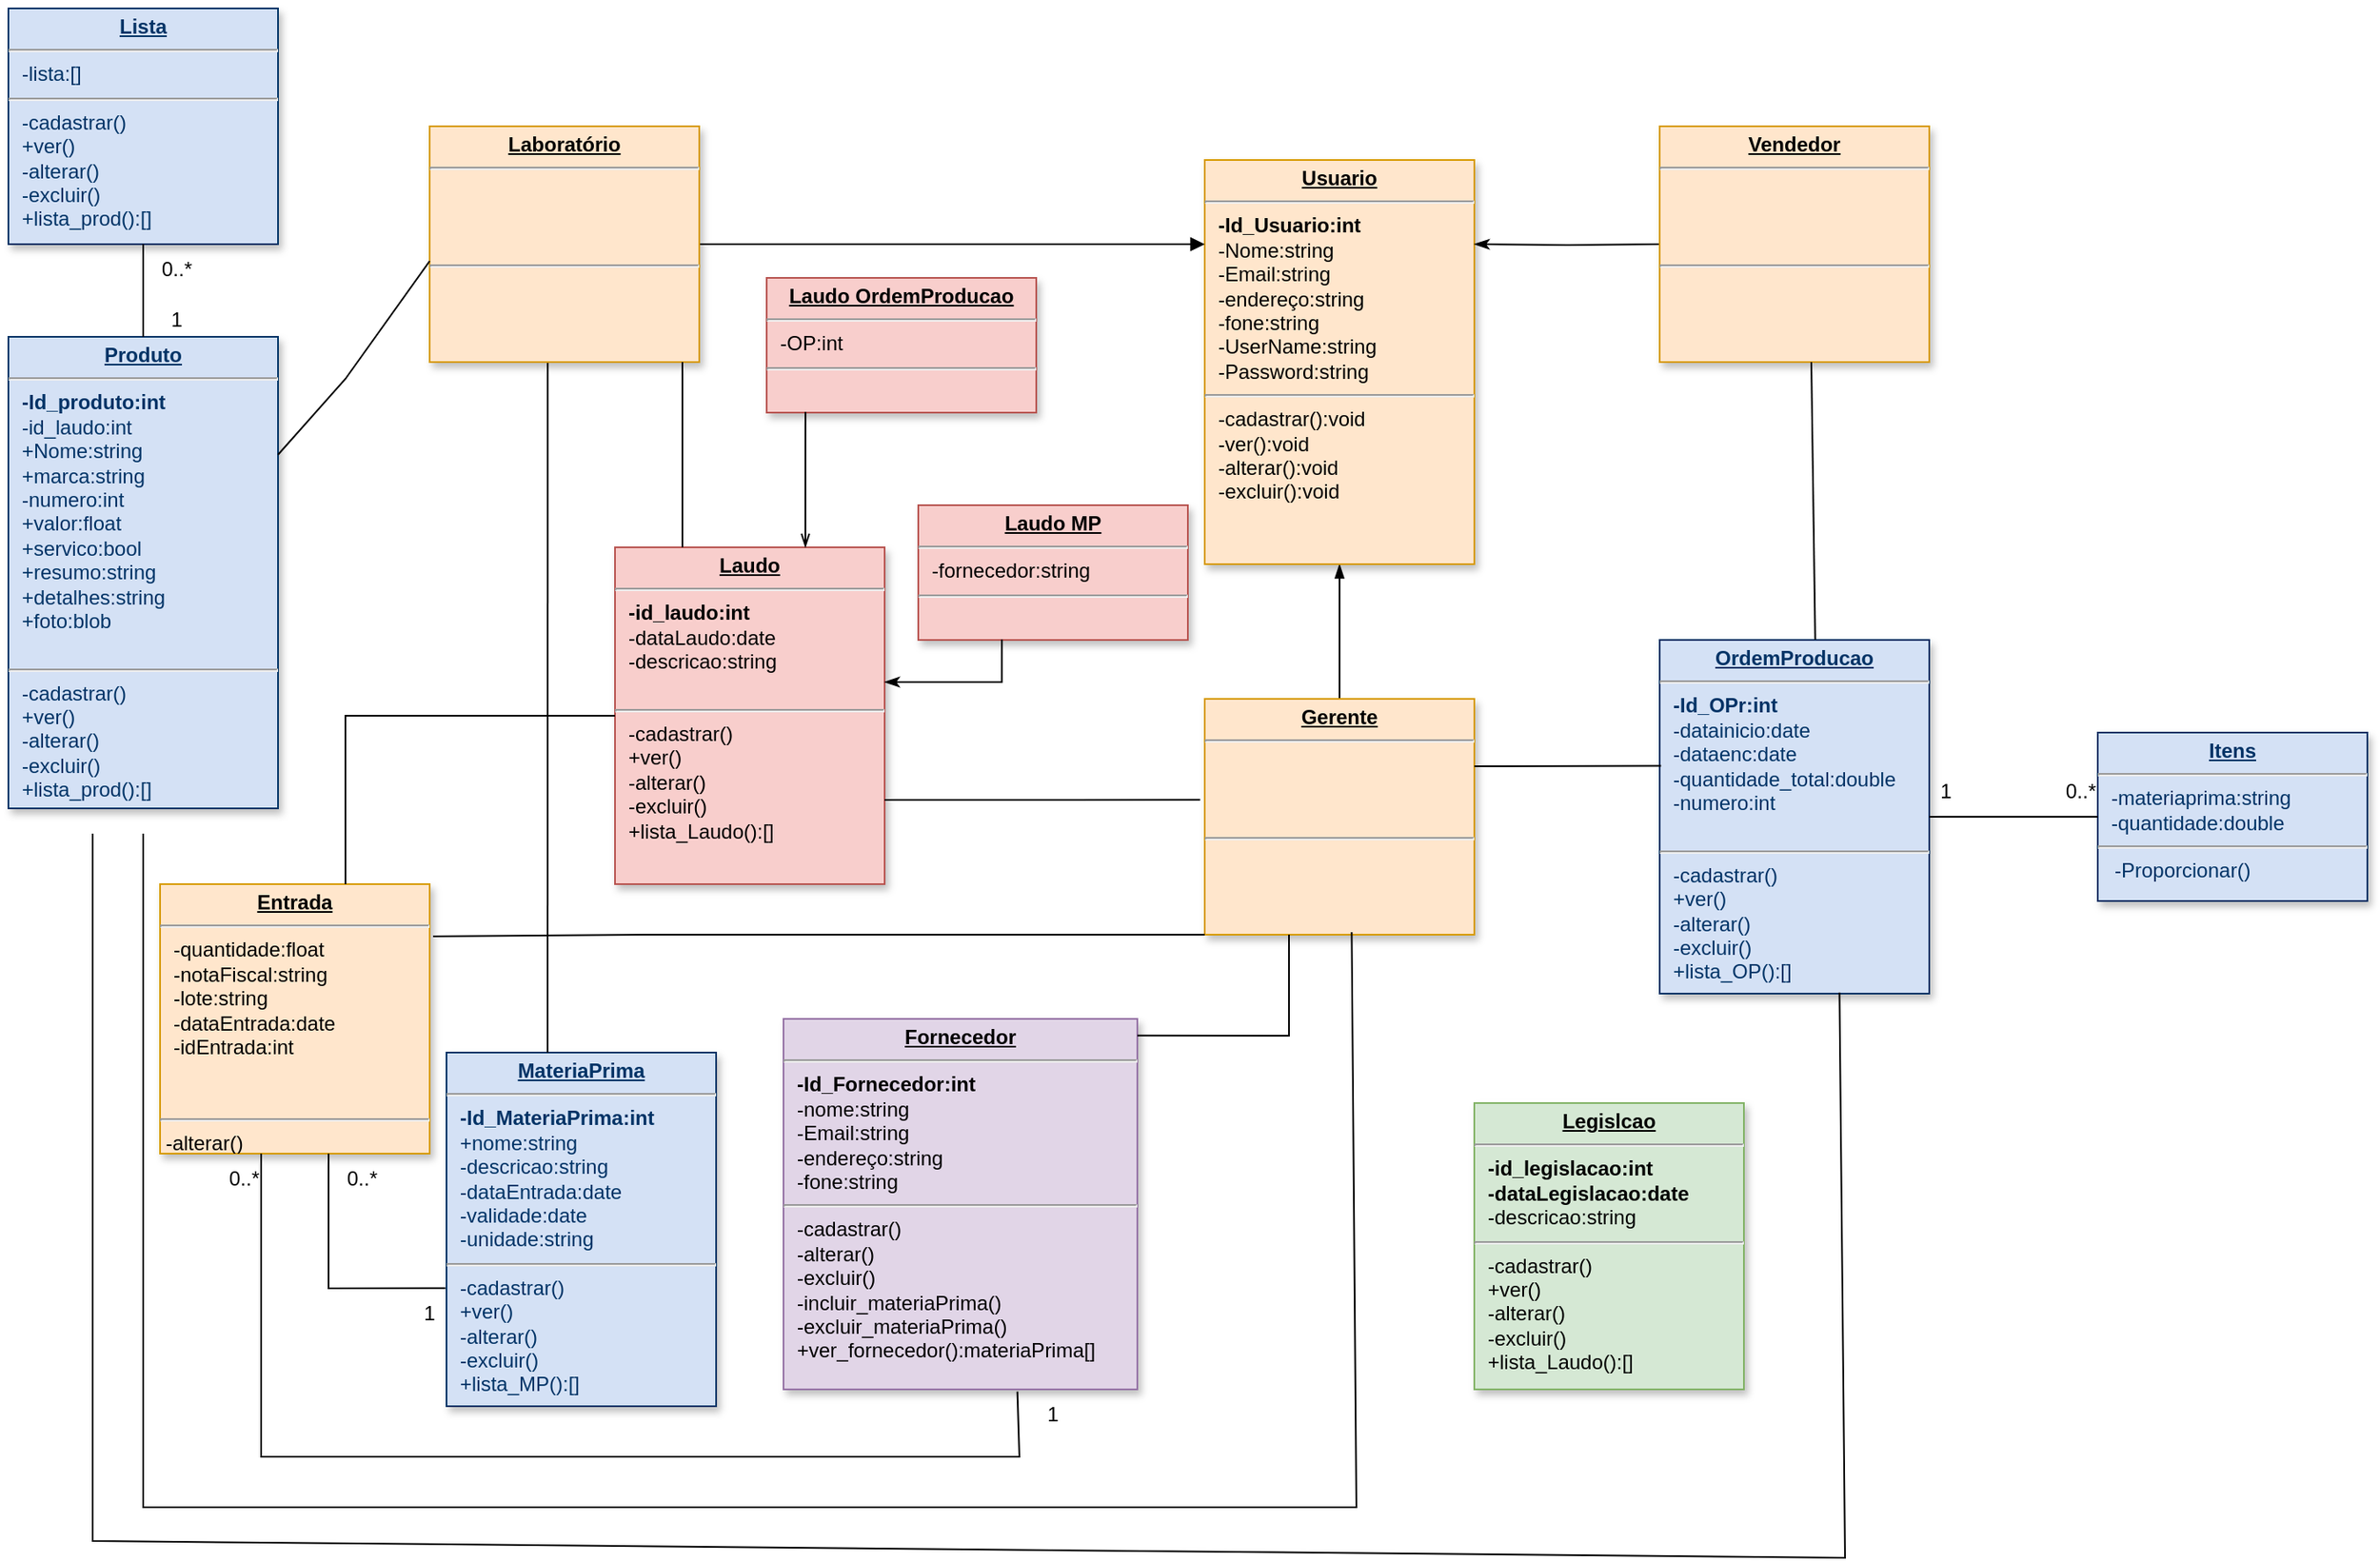 <mxfile version="24.8.6">
  <diagram name="Page-1" id="efa7a0a1-bf9b-a30e-e6df-94a7791c09e9">
    <mxGraphModel dx="1701" dy="1595" grid="1" gridSize="10" guides="1" tooltips="1" connect="1" arrows="1" fold="1" page="1" pageScale="1" pageWidth="826" pageHeight="1169" background="none" math="0" shadow="0">
      <root>
        <mxCell id="0" />
        <mxCell id="1" parent="0" />
        <mxCell id="21" value="&lt;p style=&quot;margin: 0px; margin-top: 4px; text-align: center; text-decoration: underline;&quot;&gt;&lt;b&gt;OrdemProducao&lt;/b&gt;&lt;/p&gt;&lt;hr&gt;&lt;p style=&quot;margin: 0px; margin-left: 8px;&quot;&gt;&lt;b&gt;-Id_OPr:int&lt;/b&gt;&lt;/p&gt;&lt;p style=&quot;margin: 0px; margin-left: 8px;&quot;&gt;-datainicio:date&lt;/p&gt;&lt;p style=&quot;margin: 0px; margin-left: 8px;&quot;&gt;-dataenc:date&lt;/p&gt;&lt;p style=&quot;margin: 0px; margin-left: 8px;&quot;&gt;-quantidade_total:double&lt;br&gt;&lt;/p&gt;&lt;p style=&quot;margin: 0px; margin-left: 8px;&quot;&gt;-numero:int&lt;/p&gt;&lt;p style=&quot;margin: 0px; margin-left: 8px;&quot;&gt;&lt;br&gt;&lt;/p&gt;&lt;hr&gt;&lt;p style=&quot;border-color: var(--border-color); margin: 0px 0px 0px 8px;&quot;&gt;-cadastrar()&lt;/p&gt;&lt;p style=&quot;border-color: var(--border-color); margin: 0px 0px 0px 8px;&quot;&gt;+ver()&lt;br&gt;&lt;/p&gt;&lt;p style=&quot;border-color: var(--border-color); margin: 0px 0px 0px 8px;&quot;&gt;-alterar()&lt;/p&gt;&lt;p style=&quot;border-color: var(--border-color); margin: 0px 0px 0px 8px;&quot;&gt;-excluir()&lt;/p&gt;&lt;p style=&quot;margin: 0px; margin-left: 8px;&quot;&gt;+lista_OP():[]&lt;/p&gt;" style="verticalAlign=top;align=left;overflow=fill;fontSize=12;fontFamily=Helvetica;html=1;strokeColor=#003366;shadow=1;fillColor=#D4E1F5;fontColor=#003366" parent="1" vertex="1">
          <mxGeometry x="660" y="-575" width="160" height="210" as="geometry" />
        </mxCell>
        <mxCell id="ME3D8G8UtVXFPxrXtOTX-32" value="" style="edgeStyle=orthogonalEdgeStyle;rounded=0;orthogonalLoop=1;jettySize=auto;html=1;startArrow=blockThin;startFill=1;endArrow=none;endFill=0;" parent="1" source="22" edge="1">
          <mxGeometry relative="1" as="geometry">
            <mxPoint x="470" y="-540" as="targetPoint" />
          </mxGeometry>
        </mxCell>
        <mxCell id="22" value="&lt;p style=&quot;margin: 0px; margin-top: 4px; text-align: center; text-decoration: underline;&quot;&gt;&lt;b&gt;Usuario&lt;/b&gt;&lt;/p&gt;&lt;hr&gt;&lt;p style=&quot;margin: 0px; margin-left: 8px;&quot;&gt;&lt;b&gt;-Id_Usuario:int&lt;/b&gt;&lt;/p&gt;&lt;p style=&quot;margin: 0px; margin-left: 8px;&quot;&gt;&lt;span style=&quot;background-color: initial;&quot;&gt;-Nome:string&lt;/span&gt;&lt;br&gt;&lt;/p&gt;&lt;p style=&quot;margin: 0px; margin-left: 8px;&quot;&gt;&lt;span style=&quot;background-color: initial;&quot;&gt;-Email:string&lt;/span&gt;&lt;br&gt;&lt;/p&gt;&lt;p style=&quot;margin: 0px; margin-left: 8px;&quot;&gt;&lt;span style=&quot;background-color: initial;&quot;&gt;-endereço:string&lt;/span&gt;&lt;/p&gt;&lt;p style=&quot;margin: 0px; margin-left: 8px;&quot;&gt;&lt;span style=&quot;background-color: initial;&quot;&gt;-fone:string&lt;/span&gt;&lt;/p&gt;&lt;p style=&quot;margin: 0px; margin-left: 8px;&quot;&gt;-UserName:string&lt;/p&gt;&lt;p style=&quot;margin: 0px; margin-left: 8px;&quot;&gt;-Password:string&lt;/p&gt;&lt;hr&gt;&lt;p style=&quot;border-color: var(--border-color); margin: 0px 0px 0px 8px;&quot;&gt;-cadastrar():void&lt;/p&gt;&lt;p style=&quot;border-color: var(--border-color); margin: 0px 0px 0px 8px;&quot;&gt;-ver():void&lt;/p&gt;&lt;p style=&quot;border-color: var(--border-color); margin: 0px 0px 0px 8px;&quot;&gt;-alterar():void&lt;/p&gt;&lt;p style=&quot;border-color: var(--border-color); margin: 0px 0px 0px 8px;&quot;&gt;-excluir():void&lt;/p&gt;&lt;p style=&quot;border-color: var(--border-color); margin: 0px 0px 0px 8px;&quot;&gt;&lt;br style=&quot;border-color: var(--border-color);&quot;&gt;&lt;/p&gt;" style="verticalAlign=top;align=left;overflow=fill;fontSize=12;fontFamily=Helvetica;html=1;strokeColor=#d79b00;shadow=1;fillColor=#ffe6cc;" parent="1" vertex="1">
          <mxGeometry x="390" y="-860" width="160" height="240" as="geometry" />
        </mxCell>
        <mxCell id="25" value="&lt;p style=&quot;margin: 0px; margin-top: 4px; text-align: center; text-decoration: underline;&quot;&gt;&lt;b&gt;MateriaPrima&lt;/b&gt;&lt;/p&gt;&lt;hr&gt;&lt;p style=&quot;margin: 0px; margin-left: 8px;&quot;&gt;&lt;b&gt;-Id_MateriaPrima:int&lt;/b&gt;&lt;/p&gt;&lt;p style=&quot;margin: 0px; margin-left: 8px;&quot;&gt;+nome:string&lt;/p&gt;&lt;p style=&quot;margin: 0px; margin-left: 8px;&quot;&gt;-descricao:string&lt;/p&gt;&lt;p style=&quot;margin: 0px; margin-left: 8px;&quot;&gt;-dataEntrada:date&lt;/p&gt;&lt;p style=&quot;margin: 0px; margin-left: 8px;&quot;&gt;-validade:date&lt;/p&gt;&lt;p style=&quot;margin: 0px; margin-left: 8px;&quot;&gt;-unidade:string&lt;br&gt;&lt;/p&gt;&lt;hr&gt;&lt;p style=&quot;margin: 0px; margin-left: 8px;&quot;&gt;-cadastrar()&lt;/p&gt;&lt;p style=&quot;margin: 0px; margin-left: 8px;&quot;&gt;+ver()&lt;br&gt;&lt;/p&gt;&lt;p style=&quot;margin: 0px; margin-left: 8px;&quot;&gt;-alterar()&lt;/p&gt;&lt;p style=&quot;margin: 0px; margin-left: 8px;&quot;&gt;-excluir()&lt;/p&gt;&lt;p style=&quot;border-color: var(--border-color); margin: 0px 0px 0px 8px;&quot;&gt;+lista_MP():[]&lt;/p&gt;&lt;p style=&quot;margin: 0px; margin-left: 8px;&quot;&gt;&lt;br&gt;&lt;/p&gt;&lt;p style=&quot;margin: 0px; margin-left: 8px;&quot;&gt;&lt;br&gt;&lt;/p&gt;" style="verticalAlign=top;align=left;overflow=fill;fontSize=12;fontFamily=Helvetica;html=1;strokeColor=#003366;shadow=1;fillColor=#D4E1F5;fontColor=#003366" parent="1" vertex="1">
          <mxGeometry x="-60" y="-330" width="160" height="210" as="geometry" />
        </mxCell>
        <mxCell id="29" value="&lt;p style=&quot;margin: 0px; margin-top: 4px; text-align: center; text-decoration: underline;&quot;&gt;&lt;strong&gt;Produto&lt;/strong&gt;&lt;/p&gt;&lt;hr&gt;&lt;p style=&quot;margin: 0px; margin-left: 8px;&quot;&gt;&lt;b&gt;-Id_produto:int&lt;/b&gt;&lt;/p&gt;&lt;p style=&quot;border-color: var(--border-color); margin: 0px 0px 0px 8px;&quot;&gt;&lt;span style=&quot;border-color: var(--border-color);&quot;&gt;-id_laudo:int&lt;/span&gt;&lt;/p&gt;&lt;p style=&quot;margin: 0px; margin-left: 8px;&quot;&gt;+Nome:string&lt;/p&gt;&lt;p style=&quot;margin: 0px; margin-left: 8px;&quot;&gt;+marca:string&lt;/p&gt;&lt;p style=&quot;margin: 0px; margin-left: 8px;&quot;&gt;-numero:int&lt;/p&gt;&lt;p style=&quot;margin: 0px; margin-left: 8px;&quot;&gt;+valor:float&lt;/p&gt;&lt;p style=&quot;margin: 0px; margin-left: 8px;&quot;&gt;+servico:bool&lt;/p&gt;&lt;p style=&quot;margin: 0px; margin-left: 8px;&quot;&gt;+resumo:string&lt;/p&gt;&lt;p style=&quot;margin: 0px; margin-left: 8px;&quot;&gt;+detalhes:string&lt;/p&gt;&lt;p style=&quot;margin: 0px; margin-left: 8px;&quot;&gt;+foto:blob&lt;/p&gt;&lt;p style=&quot;margin: 0px; margin-left: 8px;&quot;&gt;&lt;br&gt;&lt;/p&gt;&lt;hr&gt;&lt;p style=&quot;border-color: var(--border-color); margin: 0px 0px 0px 8px;&quot;&gt;-cadastrar()&lt;/p&gt;&lt;p style=&quot;border-color: var(--border-color); margin: 0px 0px 0px 8px;&quot;&gt;+ver()&lt;br&gt;&lt;/p&gt;&lt;p style=&quot;border-color: var(--border-color); margin: 0px 0px 0px 8px;&quot;&gt;-alterar()&lt;/p&gt;&lt;p style=&quot;border-color: var(--border-color); margin: 0px 0px 0px 8px;&quot;&gt;-excluir()&lt;/p&gt;&lt;p style=&quot;border-color: var(--border-color); margin: 0px 0px 0px 8px;&quot;&gt;+lista_prod():[]&lt;/p&gt;&lt;p style=&quot;border-color: var(--border-color); margin: 0px 0px 0px 8px;&quot;&gt;&lt;br&gt;&lt;/p&gt;&lt;p style=&quot;margin: 0px; margin-left: 8px;&quot;&gt;&lt;br&gt;&lt;/p&gt;" style="verticalAlign=top;align=left;overflow=fill;fontSize=12;fontFamily=Helvetica;html=1;strokeColor=#003366;shadow=1;fillColor=#D4E1F5;fontColor=#003366" parent="1" vertex="1">
          <mxGeometry x="-320" y="-755" width="160" height="280" as="geometry" />
        </mxCell>
        <mxCell id="GZkjpmsQbAS6XY7NywT_-33" value="&lt;p style=&quot;margin: 0px; margin-top: 4px; text-align: center; text-decoration: underline;&quot;&gt;&lt;b&gt;Fornecedor&lt;/b&gt;&lt;/p&gt;&lt;hr&gt;&lt;p style=&quot;margin: 0px; margin-left: 8px;&quot;&gt;&lt;b&gt;-Id_Fornecedor:int&lt;/b&gt;&lt;/p&gt;&lt;p style=&quot;margin: 0px; margin-left: 8px;&quot;&gt;-nome:string&lt;/p&gt;&lt;p style=&quot;margin: 0px 0px 0px 8px;&quot;&gt;&lt;span style=&quot;background-color: initial;&quot;&gt;-Email:string&lt;/span&gt;&lt;br&gt;&lt;/p&gt;&lt;p style=&quot;margin: 0px 0px 0px 8px;&quot;&gt;&lt;span style=&quot;background-color: initial;&quot;&gt;-endereço:string&lt;/span&gt;&lt;/p&gt;&lt;p style=&quot;margin: 0px 0px 0px 8px;&quot;&gt;&lt;span style=&quot;background-color: initial;&quot;&gt;-fone:string&lt;/span&gt;&lt;/p&gt;&lt;hr&gt;&lt;p style=&quot;margin: 0px; margin-left: 8px;&quot;&gt;-cadastrar()&lt;/p&gt;&lt;p style=&quot;margin: 0px; margin-left: 8px;&quot;&gt;-alterar()&lt;/p&gt;&lt;p style=&quot;margin: 0px; margin-left: 8px;&quot;&gt;-excluir()&lt;/p&gt;&lt;p style=&quot;margin: 0px; margin-left: 8px;&quot;&gt;-incluir_materiaPrima()&lt;/p&gt;&lt;p style=&quot;margin: 0px; margin-left: 8px;&quot;&gt;-excluir_materiaPrima()&lt;/p&gt;&lt;p style=&quot;border-color: var(--border-color); margin: 0px 0px 0px 8px;&quot;&gt;+ver_fornecedor():materiaPrima[]&lt;/p&gt;&lt;p style=&quot;border-color: var(--border-color); margin: 0px 0px 0px 8px;&quot;&gt;&lt;br style=&quot;border-color: var(--border-color);&quot;&gt;&lt;/p&gt;&lt;p style=&quot;margin: 0px; margin-left: 8px;&quot;&gt;&lt;br&gt;&lt;/p&gt;&lt;p style=&quot;margin: 0px; margin-left: 8px;&quot;&gt;&lt;br&gt;&lt;/p&gt;" style="verticalAlign=top;align=left;overflow=fill;fontSize=12;fontFamily=Helvetica;html=1;shadow=1;fillColor=#e1d5e7;strokeColor=#9673a6;" parent="1" vertex="1">
          <mxGeometry x="140" y="-350" width="210" height="220" as="geometry" />
        </mxCell>
        <mxCell id="Of43g7ajsxQIOOJVkstS-29" value="&lt;p style=&quot;margin: 0px; margin-top: 4px; text-align: center; text-decoration: underline;&quot;&gt;&lt;b&gt;Laudo&lt;/b&gt;&lt;/p&gt;&lt;hr&gt;&lt;p style=&quot;margin: 0px; margin-left: 8px;&quot;&gt;&lt;b&gt;-id_laudo:int&lt;/b&gt;&lt;/p&gt;&lt;p style=&quot;margin: 0px; margin-left: 8px;&quot;&gt;-dataLaudo:date&lt;/p&gt;&lt;p style=&quot;margin: 0px; margin-left: 8px;&quot;&gt;-descricao:string&lt;/p&gt;&lt;div&gt;&lt;br&gt;&lt;/div&gt;&lt;hr&gt;&lt;p style=&quot;border-color: var(--border-color); margin: 0px 0px 0px 8px;&quot;&gt;-cadastrar()&lt;/p&gt;&lt;p style=&quot;border-color: var(--border-color); margin: 0px 0px 0px 8px;&quot;&gt;+ver()&lt;/p&gt;&lt;p style=&quot;border-color: var(--border-color); margin: 0px 0px 0px 8px;&quot;&gt;-alterar()&lt;/p&gt;&lt;p style=&quot;border-color: var(--border-color); margin: 0px 0px 0px 8px;&quot;&gt;&lt;span style=&quot;background-color: initial;&quot;&gt;-excluir()&lt;/span&gt;&lt;/p&gt;&lt;p style=&quot;border-color: var(--border-color); margin: 0px 0px 0px 8px;&quot;&gt;+lista_Laudo():[]&lt;/p&gt;" style="verticalAlign=top;align=left;overflow=fill;fontSize=12;fontFamily=Helvetica;html=1;strokeColor=#b85450;shadow=1;fillColor=#f8cecc;" parent="1" vertex="1">
          <mxGeometry x="40" y="-630" width="160" height="200" as="geometry" />
        </mxCell>
        <mxCell id="Of43g7ajsxQIOOJVkstS-31" value="&lt;p style=&quot;margin: 0px; margin-top: 4px; text-align: center; text-decoration: underline;&quot;&gt;&lt;b&gt;Legislcao&lt;/b&gt;&lt;/p&gt;&lt;hr&gt;&lt;p style=&quot;margin: 0px; margin-left: 8px;&quot;&gt;&lt;b&gt;-id_legislacao:int&lt;/b&gt;&lt;/p&gt;&lt;p style=&quot;margin: 0px; margin-left: 8px;&quot;&gt;&lt;b&gt;-dataLegislacao:date&lt;br&gt;&lt;/b&gt;&lt;/p&gt;&lt;p style=&quot;margin: 0px; margin-left: 8px;&quot;&gt;-descricao:string&lt;/p&gt;&lt;p style=&quot;margin: 0px; margin-left: 8px;&quot;&gt;&lt;/p&gt;&lt;hr&gt;&lt;p style=&quot;border-color: var(--border-color); margin: 0px 0px 0px 8px;&quot;&gt;-cadastrar()&lt;/p&gt;&lt;p style=&quot;border-color: var(--border-color); margin: 0px 0px 0px 8px;&quot;&gt;+ver()&lt;/p&gt;&lt;p style=&quot;border-color: var(--border-color); margin: 0px 0px 0px 8px;&quot;&gt;-alterar()&lt;/p&gt;&lt;p style=&quot;border-color: var(--border-color); margin: 0px 0px 0px 8px;&quot;&gt;&lt;span style=&quot;background-color: initial;&quot;&gt;-excluir()&lt;/span&gt;&lt;/p&gt;&lt;p style=&quot;border-color: var(--border-color); margin: 0px 0px 0px 8px;&quot;&gt;+lista_Laudo():[]&lt;/p&gt;&lt;p style=&quot;border-color: var(--border-color); margin: 0px 0px 0px 8px;&quot;&gt;&lt;/p&gt;" style="verticalAlign=top;align=left;overflow=fill;fontSize=12;fontFamily=Helvetica;html=1;strokeColor=#82b366;shadow=1;fillColor=#d5e8d4;" parent="1" vertex="1">
          <mxGeometry x="550" y="-300" width="160" height="170" as="geometry" />
        </mxCell>
        <mxCell id="ME3D8G8UtVXFPxrXtOTX-34" value="" style="edgeStyle=orthogonalEdgeStyle;rounded=0;orthogonalLoop=1;jettySize=auto;html=1;exitX=1.019;exitY=0.854;exitDx=0;exitDy=0;exitPerimeter=0;startArrow=classicThin;startFill=1;endArrow=none;endFill=0;" parent="1" target="ME3D8G8UtVXFPxrXtOTX-33" edge="1">
          <mxGeometry relative="1" as="geometry">
            <mxPoint x="550" y="-810" as="sourcePoint" />
            <mxPoint x="707.019" y="-694.96" as="targetPoint" />
          </mxGeometry>
        </mxCell>
        <mxCell id="ME3D8G8UtVXFPxrXtOTX-36" value="" style="edgeStyle=orthogonalEdgeStyle;rounded=0;orthogonalLoop=1;jettySize=auto;html=1;startArrow=block;startFill=1;endArrow=none;endFill=0;" parent="1" target="ME3D8G8UtVXFPxrXtOTX-35" edge="1">
          <mxGeometry relative="1" as="geometry">
            <Array as="points">
              <mxPoint x="390" y="-810" />
            </Array>
            <mxPoint x="390" y="-810" as="sourcePoint" />
          </mxGeometry>
        </mxCell>
        <mxCell id="ME3D8G8UtVXFPxrXtOTX-33" value="&lt;p style=&quot;margin: 0px; margin-top: 4px; text-align: center; text-decoration: underline;&quot;&gt;&lt;b&gt;Vendedor&lt;/b&gt;&lt;br&gt;&lt;/p&gt;&lt;hr&gt;&lt;div&gt;&lt;br&gt;&lt;/div&gt;&lt;div&gt;&lt;br&gt;&lt;/div&gt;&lt;div&gt;&lt;br&gt;&lt;/div&gt;&lt;hr&gt;&lt;p style=&quot;border-color: var(--border-color); margin: 0px 0px 0px 8px;&quot;&gt;&lt;br&gt;&lt;/p&gt;&lt;p style=&quot;border-color: var(--border-color); margin: 0px 0px 0px 8px;&quot;&gt;&lt;br style=&quot;border-color: var(--border-color);&quot;&gt;&lt;/p&gt;" style="verticalAlign=top;align=left;overflow=fill;fontSize=12;fontFamily=Helvetica;html=1;strokeColor=#d79b00;shadow=1;fillColor=#ffe6cc;" parent="1" vertex="1">
          <mxGeometry x="660" y="-880" width="160" height="140" as="geometry" />
        </mxCell>
        <mxCell id="ME3D8G8UtVXFPxrXtOTX-35" value="&lt;p style=&quot;margin: 0px; margin-top: 4px; text-align: center; text-decoration: underline;&quot;&gt;&lt;b&gt;Laboratório&lt;/b&gt;&lt;br&gt;&lt;/p&gt;&lt;hr&gt;&lt;p style=&quot;margin: 0px; margin-left: 8px;&quot;&gt;&lt;br&gt;&lt;/p&gt;&lt;p style=&quot;margin: 0px; margin-left: 8px;&quot;&gt;&lt;br&gt;&lt;/p&gt;&lt;p style=&quot;margin: 0px; margin-left: 8px;&quot;&gt;&lt;br&gt;&lt;/p&gt;&lt;hr&gt;&lt;p style=&quot;border-color: var(--border-color); margin: 0px 0px 0px 8px;&quot;&gt;&lt;br&gt;&lt;/p&gt;&lt;p style=&quot;border-color: var(--border-color); margin: 0px 0px 0px 8px;&quot;&gt;&lt;br style=&quot;border-color: var(--border-color);&quot;&gt;&lt;/p&gt;" style="verticalAlign=top;align=left;overflow=fill;fontSize=12;fontFamily=Helvetica;html=1;strokeColor=#d79b00;shadow=1;fillColor=#ffe6cc;" parent="1" vertex="1">
          <mxGeometry x="-70" y="-880" width="160" height="140" as="geometry" />
        </mxCell>
        <mxCell id="ME3D8G8UtVXFPxrXtOTX-39" value="&lt;p style=&quot;margin: 0px; margin-top: 4px; text-align: center; text-decoration: underline;&quot;&gt;&lt;b&gt;Gerente&lt;/b&gt;&lt;/p&gt;&lt;hr&gt;&lt;p style=&quot;margin: 0px; margin-left: 8px;&quot;&gt;&lt;br&gt;&lt;/p&gt;&lt;p style=&quot;margin: 0px; margin-left: 8px;&quot;&gt;&lt;br&gt;&lt;/p&gt;&lt;p style=&quot;margin: 0px; margin-left: 8px;&quot;&gt;&lt;br&gt;&lt;/p&gt;&lt;hr&gt;&lt;br&gt;&lt;p style=&quot;border-color: var(--border-color); margin: 0px 0px 0px 8px;&quot;&gt;&lt;br style=&quot;border-color: var(--border-color);&quot;&gt;&lt;/p&gt;" style="verticalAlign=top;align=left;overflow=fill;fontSize=12;fontFamily=Helvetica;html=1;strokeColor=#d79b00;shadow=1;fillColor=#ffe6cc;" parent="1" vertex="1">
          <mxGeometry x="390" y="-540" width="160" height="140" as="geometry" />
        </mxCell>
        <mxCell id="ME3D8G8UtVXFPxrXtOTX-55" value="&lt;p style=&quot;margin: 0px; margin-top: 4px; text-align: center; text-decoration: underline;&quot;&gt;&lt;strong&gt;Lista&lt;br&gt;&lt;/strong&gt;&lt;/p&gt;&lt;hr&gt;&lt;p style=&quot;margin: 0px; margin-left: 8px;&quot;&gt;-lista:[]&lt;br&gt;&lt;/p&gt;&lt;hr&gt;&lt;div&gt;&lt;p style=&quot;border-color: var(--border-color); margin: 0px 0px 0px 8px;&quot;&gt;-cadastrar()&lt;/p&gt;&lt;p style=&quot;border-color: var(--border-color); margin: 0px 0px 0px 8px;&quot;&gt;+ver()&lt;br&gt;&lt;/p&gt;&lt;p style=&quot;border-color: var(--border-color); margin: 0px 0px 0px 8px;&quot;&gt;-alterar()&lt;/p&gt;&lt;p style=&quot;border-color: var(--border-color); margin: 0px 0px 0px 8px;&quot;&gt;-excluir()&lt;/p&gt;&lt;p style=&quot;border-color: var(--border-color); margin: 0px 0px 0px 8px;&quot;&gt;+lista_prod():[]&lt;/p&gt;&lt;/div&gt;&lt;p style=&quot;margin: 0px; margin-left: 8px;&quot;&gt;&lt;br&gt;&lt;/p&gt;" style="verticalAlign=top;align=left;overflow=fill;fontSize=12;fontFamily=Helvetica;html=1;strokeColor=#003366;shadow=1;fillColor=#D4E1F5;fontColor=#003366" parent="1" vertex="1">
          <mxGeometry x="-320" y="-950" width="160" height="140" as="geometry" />
        </mxCell>
        <mxCell id="ME3D8G8UtVXFPxrXtOTX-62" value="&lt;p style=&quot;margin: 0px; margin-top: 4px; text-align: center; text-decoration: underline;&quot;&gt;&lt;b&gt;Laudo MP&lt;br&gt;&lt;/b&gt;&lt;/p&gt;&lt;hr&gt;&lt;p style=&quot;margin: 0px; margin-left: 8px;&quot;&gt;-fornecedor:string&lt;br&gt;&lt;/p&gt;&lt;hr&gt;" style="verticalAlign=top;align=left;overflow=fill;fontSize=12;fontFamily=Helvetica;html=1;strokeColor=#b85450;shadow=1;fillColor=#f8cecc;" parent="1" vertex="1">
          <mxGeometry x="220" y="-655" width="160" height="80" as="geometry" />
        </mxCell>
        <mxCell id="ME3D8G8UtVXFPxrXtOTX-63" value="&lt;p style=&quot;margin: 0px; margin-top: 4px; text-align: center; text-decoration: underline;&quot;&gt;&lt;b&gt;Laudo OrdemProducao&lt;br&gt;&lt;/b&gt;&lt;/p&gt;&lt;hr&gt;&lt;p style=&quot;margin: 0px; margin-left: 8px;&quot;&gt;-OP:int&lt;/p&gt;&lt;hr&gt;" style="verticalAlign=top;align=left;overflow=fill;fontSize=12;fontFamily=Helvetica;html=1;strokeColor=#b85450;shadow=1;fillColor=#f8cecc;" parent="1" vertex="1">
          <mxGeometry x="130" y="-790" width="160" height="80" as="geometry" />
        </mxCell>
        <mxCell id="ME3D8G8UtVXFPxrXtOTX-64" style="edgeStyle=orthogonalEdgeStyle;rounded=0;orthogonalLoop=1;jettySize=auto;html=1;entryX=0.31;entryY=0.997;entryDx=0;entryDy=0;entryPerimeter=0;startArrow=classicThin;startFill=1;endArrow=none;endFill=0;" parent="1" target="ME3D8G8UtVXFPxrXtOTX-62" edge="1">
          <mxGeometry relative="1" as="geometry">
            <Array as="points">
              <mxPoint x="270" y="-550" />
            </Array>
            <mxPoint x="200" y="-550" as="sourcePoint" />
          </mxGeometry>
        </mxCell>
        <mxCell id="ME3D8G8UtVXFPxrXtOTX-65" style="edgeStyle=orthogonalEdgeStyle;rounded=0;orthogonalLoop=1;jettySize=auto;html=1;entryX=0.144;entryY=0.995;entryDx=0;entryDy=0;entryPerimeter=0;startArrow=openThin;startFill=0;endArrow=none;endFill=0;" parent="1" source="Of43g7ajsxQIOOJVkstS-29" target="ME3D8G8UtVXFPxrXtOTX-63" edge="1">
          <mxGeometry relative="1" as="geometry">
            <Array as="points">
              <mxPoint x="153" y="-650" />
              <mxPoint x="153" y="-650" />
            </Array>
          </mxGeometry>
        </mxCell>
        <mxCell id="ME3D8G8UtVXFPxrXtOTX-66" value="&lt;p style=&quot;margin: 0px; margin-top: 4px; text-align: center; text-decoration: underline;&quot;&gt;&lt;strong&gt;Itens&lt;br&gt;&lt;/strong&gt;&lt;/p&gt;&lt;hr&gt;&lt;p style=&quot;margin: 0px; margin-left: 8px;&quot;&gt;-materiaprima:string&lt;/p&gt;&lt;p style=&quot;margin: 0px; margin-left: 8px;&quot;&gt;-quantidade:double&lt;br&gt;&lt;/p&gt;&lt;hr&gt;&lt;div&gt;&amp;nbsp;&amp;nbsp; -Proporcionar()&lt;br&gt;&lt;/div&gt;&lt;div&gt;&lt;br&gt;&lt;/div&gt;&lt;p style=&quot;margin: 0px; margin-left: 8px;&quot;&gt;&lt;br&gt;&lt;/p&gt;" style="verticalAlign=top;align=left;overflow=fill;fontSize=12;fontFamily=Helvetica;html=1;strokeColor=#003366;shadow=1;fillColor=#D4E1F5;fontColor=#003366" parent="1" vertex="1">
          <mxGeometry x="920" y="-520" width="160" height="100" as="geometry" />
        </mxCell>
        <mxCell id="ME3D8G8UtVXFPxrXtOTX-71" value="&lt;p style=&quot;margin: 0px; margin-top: 4px; text-align: center; text-decoration: underline;&quot;&gt;&lt;b&gt;Entrada&lt;/b&gt;&lt;br&gt;&lt;/p&gt;&lt;hr&gt;&lt;p style=&quot;margin: 0px; margin-left: 8px;&quot;&gt;-quantidade:float&lt;/p&gt;&lt;p style=&quot;margin: 0px; margin-left: 8px;&quot;&gt;-notaFiscal:string&lt;/p&gt;&lt;p style=&quot;margin: 0px; margin-left: 8px;&quot;&gt;-lote:string&lt;br&gt;&lt;/p&gt;&lt;p style=&quot;margin: 0px; margin-left: 8px;&quot;&gt;-dataEntrada:date&lt;/p&gt;&lt;p style=&quot;margin: 0px; margin-left: 8px;&quot;&gt;-idEntrada:int&lt;br&gt;&lt;/p&gt;&lt;p style=&quot;margin: 0px; margin-left: 8px;&quot;&gt;&lt;br&gt;&lt;/p&gt;&lt;p style=&quot;margin: 0px; margin-left: 8px;&quot;&gt;&lt;br&gt;&lt;/p&gt;&lt;hr&gt;&amp;nbsp;-alterar()&lt;br&gt;&lt;p style=&quot;border-color: var(--border-color); margin: 0px 0px 0px 8px;&quot;&gt;&lt;br style=&quot;border-color: var(--border-color);&quot;&gt;&lt;/p&gt;" style="verticalAlign=top;align=left;overflow=fill;fontSize=12;fontFamily=Helvetica;html=1;strokeColor=#d79b00;shadow=1;fillColor=#ffe6cc;" parent="1" vertex="1">
          <mxGeometry x="-230" y="-430" width="160" height="160" as="geometry" />
        </mxCell>
        <mxCell id="vhuPpAVA0lIBPiNpNOmo-32" value="" style="endArrow=none;html=1;rounded=0;exitX=0.5;exitY=0;exitDx=0;exitDy=0;" parent="1" source="29" edge="1">
          <mxGeometry width="50" height="50" relative="1" as="geometry">
            <mxPoint x="-290" y="-760" as="sourcePoint" />
            <mxPoint x="-240" y="-810" as="targetPoint" />
          </mxGeometry>
        </mxCell>
        <mxCell id="vhuPpAVA0lIBPiNpNOmo-33" value="" style="endArrow=none;html=1;rounded=0;exitX=1;exitY=0.25;exitDx=0;exitDy=0;" parent="1" source="29" edge="1">
          <mxGeometry width="50" height="50" relative="1" as="geometry">
            <mxPoint x="-120" y="-750" as="sourcePoint" />
            <mxPoint x="-70" y="-800" as="targetPoint" />
            <Array as="points">
              <mxPoint x="-120" y="-730" />
            </Array>
          </mxGeometry>
        </mxCell>
        <mxCell id="vhuPpAVA0lIBPiNpNOmo-34" value="" style="endArrow=none;html=1;rounded=0;exitX=0.25;exitY=0;exitDx=0;exitDy=0;" parent="1" source="Of43g7ajsxQIOOJVkstS-29" edge="1">
          <mxGeometry width="50" height="50" relative="1" as="geometry">
            <mxPoint x="30" y="-690" as="sourcePoint" />
            <mxPoint x="80" y="-740" as="targetPoint" />
          </mxGeometry>
        </mxCell>
        <mxCell id="vhuPpAVA0lIBPiNpNOmo-35" value="" style="endArrow=none;html=1;rounded=0;entryX=-0.017;entryY=0.428;entryDx=0;entryDy=0;entryPerimeter=0;" parent="1" target="ME3D8G8UtVXFPxrXtOTX-39" edge="1">
          <mxGeometry width="50" height="50" relative="1" as="geometry">
            <mxPoint x="200" y="-480" as="sourcePoint" />
            <mxPoint x="250" y="-530" as="targetPoint" />
          </mxGeometry>
        </mxCell>
        <mxCell id="vhuPpAVA0lIBPiNpNOmo-36" value="" style="endArrow=none;html=1;rounded=0;entryX=0.005;entryY=0.356;entryDx=0;entryDy=0;entryPerimeter=0;" parent="1" target="21" edge="1">
          <mxGeometry width="50" height="50" relative="1" as="geometry">
            <mxPoint x="550" y="-500" as="sourcePoint" />
            <mxPoint x="600" y="-550" as="targetPoint" />
          </mxGeometry>
        </mxCell>
        <mxCell id="vhuPpAVA0lIBPiNpNOmo-37" value="" style="endArrow=none;html=1;rounded=0;entryX=0;entryY=0.5;entryDx=0;entryDy=0;" parent="1" target="ME3D8G8UtVXFPxrXtOTX-66" edge="1">
          <mxGeometry width="50" height="50" relative="1" as="geometry">
            <mxPoint x="820" y="-470" as="sourcePoint" />
            <mxPoint x="870" y="-520" as="targetPoint" />
          </mxGeometry>
        </mxCell>
        <mxCell id="vhuPpAVA0lIBPiNpNOmo-38" value="" style="endArrow=none;html=1;rounded=0;exitX=0.577;exitY=-0.001;exitDx=0;exitDy=0;exitPerimeter=0;" parent="1" source="21" edge="1">
          <mxGeometry width="50" height="50" relative="1" as="geometry">
            <mxPoint x="700" y="-690" as="sourcePoint" />
            <mxPoint x="750" y="-740" as="targetPoint" />
          </mxGeometry>
        </mxCell>
        <mxCell id="vhuPpAVA0lIBPiNpNOmo-40" value="" style="endArrow=none;html=1;rounded=0;exitX=1;exitY=0.045;exitDx=0;exitDy=0;exitPerimeter=0;" parent="1" source="GZkjpmsQbAS6XY7NywT_-33" edge="1">
          <mxGeometry width="50" height="50" relative="1" as="geometry">
            <mxPoint x="440" y="-290" as="sourcePoint" />
            <mxPoint x="440" y="-400" as="targetPoint" />
            <Array as="points">
              <mxPoint x="440" y="-340" />
            </Array>
          </mxGeometry>
        </mxCell>
        <mxCell id="vhuPpAVA0lIBPiNpNOmo-41" value="" style="endArrow=none;html=1;rounded=0;entryX=0;entryY=1;entryDx=0;entryDy=0;exitX=1.013;exitY=0.194;exitDx=0;exitDy=0;exitPerimeter=0;" parent="1" source="ME3D8G8UtVXFPxrXtOTX-71" target="ME3D8G8UtVXFPxrXtOTX-39" edge="1">
          <mxGeometry width="50" height="50" relative="1" as="geometry">
            <mxPoint x="70" y="-400" as="sourcePoint" />
            <mxPoint x="390" y="-420" as="targetPoint" />
            <Array as="points">
              <mxPoint x="60" y="-400" />
            </Array>
          </mxGeometry>
        </mxCell>
        <mxCell id="vhuPpAVA0lIBPiNpNOmo-42" value="" style="endArrow=none;html=1;rounded=0;entryX=0.438;entryY=1.004;entryDx=0;entryDy=0;entryPerimeter=0;" parent="1" target="ME3D8G8UtVXFPxrXtOTX-35" edge="1">
          <mxGeometry width="50" height="50" relative="1" as="geometry">
            <mxPoint y="-330" as="sourcePoint" />
            <mxPoint x="50" y="-380" as="targetPoint" />
          </mxGeometry>
        </mxCell>
        <mxCell id="vhuPpAVA0lIBPiNpNOmo-43" value="" style="endArrow=none;html=1;rounded=0;exitX=0.688;exitY=0;exitDx=0;exitDy=0;exitPerimeter=0;" parent="1" source="ME3D8G8UtVXFPxrXtOTX-71" edge="1">
          <mxGeometry width="50" height="50" relative="1" as="geometry">
            <mxPoint x="-120" y="-530" as="sourcePoint" />
            <mxPoint x="40" y="-530" as="targetPoint" />
            <Array as="points">
              <mxPoint x="-120" y="-530" />
            </Array>
          </mxGeometry>
        </mxCell>
        <mxCell id="vhuPpAVA0lIBPiNpNOmo-44" value="" style="endArrow=none;html=1;rounded=0;exitX=-0.004;exitY=0.666;exitDx=0;exitDy=0;exitPerimeter=0;" parent="1" source="25" edge="1">
          <mxGeometry width="50" height="50" relative="1" as="geometry">
            <mxPoint x="-110" y="-160" as="sourcePoint" />
            <mxPoint x="-130" y="-270" as="targetPoint" />
            <Array as="points">
              <mxPoint x="-60" y="-190" />
              <mxPoint x="-130" y="-190" />
            </Array>
          </mxGeometry>
        </mxCell>
        <mxCell id="vhuPpAVA0lIBPiNpNOmo-45" value="" style="endArrow=none;html=1;rounded=0;exitX=0.661;exitY=1.006;exitDx=0;exitDy=0;exitPerimeter=0;" parent="1" source="GZkjpmsQbAS6XY7NywT_-33" edge="1">
          <mxGeometry width="50" height="50" relative="1" as="geometry">
            <mxPoint x="-170" y="-90" as="sourcePoint" />
            <mxPoint x="-170" y="-270" as="targetPoint" />
            <Array as="points">
              <mxPoint x="280" y="-90" />
              <mxPoint x="-170" y="-90" />
            </Array>
          </mxGeometry>
        </mxCell>
        <mxCell id="vhuPpAVA0lIBPiNpNOmo-46" value="" style="endArrow=none;html=1;rounded=0;exitX=0.545;exitY=0.989;exitDx=0;exitDy=0;exitPerimeter=0;" parent="1" source="ME3D8G8UtVXFPxrXtOTX-39" edge="1">
          <mxGeometry width="50" height="50" relative="1" as="geometry">
            <mxPoint x="-240" y="-60" as="sourcePoint" />
            <mxPoint x="-240" y="-460" as="targetPoint" />
            <Array as="points">
              <mxPoint x="480" y="-60" />
              <mxPoint x="-240" y="-60" />
            </Array>
          </mxGeometry>
        </mxCell>
        <mxCell id="vhuPpAVA0lIBPiNpNOmo-47" value="" style="endArrow=none;html=1;rounded=0;exitX=0.667;exitY=0.997;exitDx=0;exitDy=0;exitPerimeter=0;" parent="1" source="21" edge="1">
          <mxGeometry width="50" height="50" relative="1" as="geometry">
            <mxPoint x="-270" y="-20" as="sourcePoint" />
            <mxPoint x="-270" y="-460" as="targetPoint" />
            <Array as="points">
              <mxPoint x="770" y="-30" />
              <mxPoint x="-270" y="-40" />
            </Array>
          </mxGeometry>
        </mxCell>
        <mxCell id="vhuPpAVA0lIBPiNpNOmo-48" value="0..*" style="text;strokeColor=none;align=center;fillColor=none;html=1;verticalAlign=middle;whiteSpace=wrap;rounded=0;" parent="1" vertex="1">
          <mxGeometry x="-210" y="-270" width="60" height="30" as="geometry" />
        </mxCell>
        <mxCell id="vhuPpAVA0lIBPiNpNOmo-50" value="1" style="text;strokeColor=none;align=center;fillColor=none;html=1;verticalAlign=middle;whiteSpace=wrap;rounded=0;" parent="1" vertex="1">
          <mxGeometry x="270" y="-130" width="60" height="30" as="geometry" />
        </mxCell>
        <mxCell id="vhuPpAVA0lIBPiNpNOmo-52" value="1" style="text;strokeColor=none;align=center;fillColor=none;html=1;verticalAlign=middle;whiteSpace=wrap;rounded=0;" parent="1" vertex="1">
          <mxGeometry x="-100" y="-190" width="60" height="30" as="geometry" />
        </mxCell>
        <mxCell id="vhuPpAVA0lIBPiNpNOmo-55" value="0..*" style="text;strokeColor=none;align=center;fillColor=none;html=1;verticalAlign=middle;whiteSpace=wrap;rounded=0;" parent="1" vertex="1">
          <mxGeometry x="-140" y="-270" width="60" height="30" as="geometry" />
        </mxCell>
        <mxCell id="vhuPpAVA0lIBPiNpNOmo-57" value="0..*" style="text;strokeColor=none;align=center;fillColor=none;html=1;verticalAlign=middle;whiteSpace=wrap;rounded=0;" parent="1" vertex="1">
          <mxGeometry x="-250" y="-810" width="60" height="30" as="geometry" />
        </mxCell>
        <mxCell id="vhuPpAVA0lIBPiNpNOmo-58" value="1" style="text;strokeColor=none;align=center;fillColor=none;html=1;verticalAlign=middle;whiteSpace=wrap;rounded=0;" parent="1" vertex="1">
          <mxGeometry x="-250" y="-780" width="60" height="30" as="geometry" />
        </mxCell>
        <mxCell id="vhuPpAVA0lIBPiNpNOmo-62" value="1" style="text;strokeColor=none;align=center;fillColor=none;html=1;verticalAlign=middle;whiteSpace=wrap;rounded=0;" parent="1" vertex="1">
          <mxGeometry x="800" y="-500" width="60" height="30" as="geometry" />
        </mxCell>
        <mxCell id="vhuPpAVA0lIBPiNpNOmo-64" value="0..*" style="text;strokeColor=none;align=center;fillColor=none;html=1;verticalAlign=middle;whiteSpace=wrap;rounded=0;" parent="1" vertex="1">
          <mxGeometry x="880" y="-500" width="60" height="30" as="geometry" />
        </mxCell>
      </root>
    </mxGraphModel>
  </diagram>
</mxfile>
